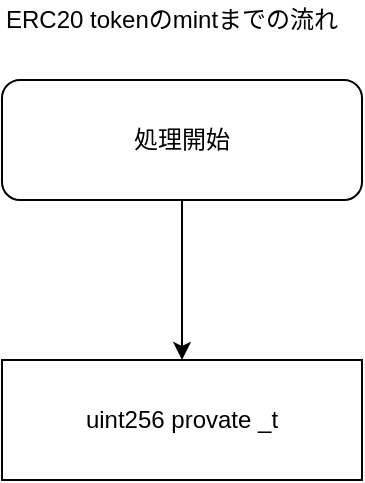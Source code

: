 <mxfile version="12.2.4" pages="1"><diagram id="Teji_odyE2PHvAnkn9cA" name="Page-1"><mxGraphModel dx="293" dy="563" grid="1" gridSize="10" guides="1" tooltips="1" connect="1" arrows="1" fold="1" page="1" pageScale="1" pageWidth="827" pageHeight="1169" math="0" shadow="0"><root><mxCell id="0"/><mxCell id="1" parent="0"/><mxCell id="2" value="ERC20 tokenのmintまでの流れ" style="text;html=1;resizable=0;points=[];autosize=1;align=left;verticalAlign=top;spacingTop=-4;" parent="1" vertex="1"><mxGeometry x="30" y="20" width="180" height="20" as="geometry"/></mxCell><mxCell id="8" value="" style="edgeStyle=orthogonalEdgeStyle;rounded=0;orthogonalLoop=1;jettySize=auto;html=1;" parent="1" source="6" edge="1"><mxGeometry relative="1" as="geometry"><mxPoint x="120" y="200" as="targetPoint"/></mxGeometry></mxCell><mxCell id="6" value="処理開始" style="rounded=1;whiteSpace=wrap;html=1;" parent="1" vertex="1"><mxGeometry x="30" y="60" width="180" height="60" as="geometry"/></mxCell><mxCell id="12" value="uint256 provate _t" style="rounded=0;whiteSpace=wrap;html=1;" parent="1" vertex="1"><mxGeometry x="30" y="200" width="180" height="60" as="geometry"/></mxCell></root></mxGraphModel></diagram></mxfile>